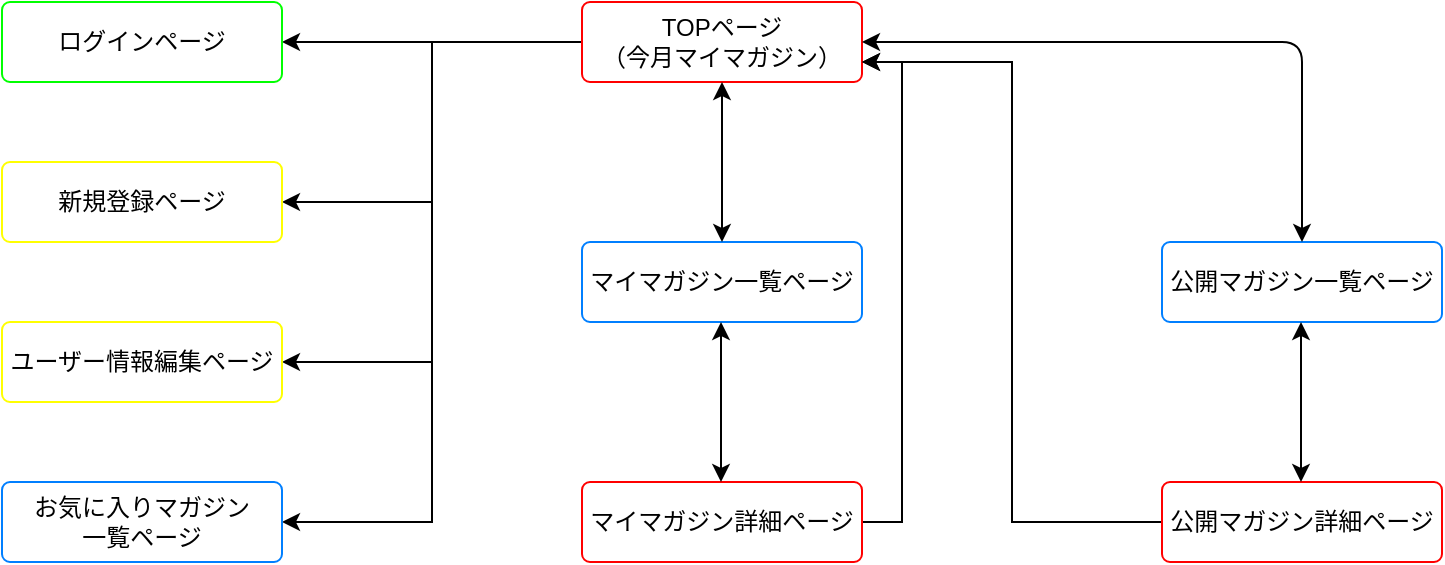 <mxfile version="13.10.0" type="embed">
    <diagram id="IOnKFOcIGmvlzRxNLa0g" name="ページ1">
        <mxGraphModel dx="1378" dy="815" grid="1" gridSize="10" guides="1" tooltips="1" connect="1" arrows="1" fold="1" page="1" pageScale="1" pageWidth="827" pageHeight="1169" math="0" shadow="0">
            <root>
                <mxCell id="0"/>
                <mxCell id="1" parent="0"/>
                <mxCell id="34" style="edgeStyle=orthogonalEdgeStyle;rounded=0;orthogonalLoop=1;jettySize=auto;html=1;entryX=1;entryY=0.5;entryDx=0;entryDy=0;" edge="1" parent="1" source="18" target="24">
                    <mxGeometry relative="1" as="geometry"/>
                </mxCell>
                <mxCell id="35" style="edgeStyle=orthogonalEdgeStyle;rounded=0;orthogonalLoop=1;jettySize=auto;html=1;exitX=0;exitY=0.5;exitDx=0;exitDy=0;entryX=1;entryY=0.5;entryDx=0;entryDy=0;" edge="1" parent="1" source="18" target="26">
                    <mxGeometry relative="1" as="geometry"/>
                </mxCell>
                <mxCell id="36" style="edgeStyle=orthogonalEdgeStyle;rounded=0;orthogonalLoop=1;jettySize=auto;html=1;exitX=0;exitY=0.5;exitDx=0;exitDy=0;entryX=1;entryY=0.5;entryDx=0;entryDy=0;" edge="1" parent="1" source="18" target="25">
                    <mxGeometry relative="1" as="geometry"/>
                </mxCell>
                <mxCell id="41" style="edgeStyle=orthogonalEdgeStyle;rounded=0;orthogonalLoop=1;jettySize=auto;html=1;exitX=0;exitY=0.5;exitDx=0;exitDy=0;entryX=1;entryY=0.5;entryDx=0;entryDy=0;" edge="1" parent="1" source="18" target="23">
                    <mxGeometry relative="1" as="geometry"/>
                </mxCell>
                <mxCell id="18" value="TOPページ&lt;br&gt;（今月マイマガジン）" style="rounded=1;arcSize=10;whiteSpace=wrap;html=1;align=center;strokeColor=#FF0000;" vertex="1" parent="1">
                    <mxGeometry x="310" y="40" width="140" height="40" as="geometry"/>
                </mxCell>
                <mxCell id="19" value="マイマガジン一覧ページ" style="rounded=1;arcSize=10;whiteSpace=wrap;html=1;align=center;strokeColor=#007FFF;" vertex="1" parent="1">
                    <mxGeometry x="310" y="160" width="140" height="40" as="geometry"/>
                </mxCell>
                <mxCell id="37" style="edgeStyle=orthogonalEdgeStyle;rounded=0;orthogonalLoop=1;jettySize=auto;html=1;exitX=1;exitY=0.5;exitDx=0;exitDy=0;entryX=1;entryY=0.75;entryDx=0;entryDy=0;" edge="1" parent="1" source="20" target="18">
                    <mxGeometry relative="1" as="geometry"/>
                </mxCell>
                <mxCell id="20" value="マイマガジン詳細ページ" style="rounded=1;arcSize=10;whiteSpace=wrap;html=1;align=center;strokeColor=#FF0000;" vertex="1" parent="1">
                    <mxGeometry x="310" y="280" width="140" height="40" as="geometry"/>
                </mxCell>
                <mxCell id="21" value="公開マガジン一覧ページ" style="rounded=1;arcSize=10;whiteSpace=wrap;html=1;align=center;strokeColor=#007FFF;" vertex="1" parent="1">
                    <mxGeometry x="600" y="160" width="140" height="40" as="geometry"/>
                </mxCell>
                <mxCell id="38" style="edgeStyle=orthogonalEdgeStyle;rounded=0;orthogonalLoop=1;jettySize=auto;html=1;exitX=0;exitY=0.5;exitDx=0;exitDy=0;entryX=1;entryY=0.75;entryDx=0;entryDy=0;" edge="1" parent="1" source="22" target="18">
                    <mxGeometry relative="1" as="geometry"/>
                </mxCell>
                <mxCell id="22" value="公開マガジン詳細ページ" style="rounded=1;arcSize=10;whiteSpace=wrap;html=1;align=center;strokeColor=#FF0000;" vertex="1" parent="1">
                    <mxGeometry x="600" y="280" width="140" height="40" as="geometry"/>
                </mxCell>
                <mxCell id="23" value="ログインページ" style="rounded=1;arcSize=10;whiteSpace=wrap;html=1;align=center;strokeColor=#00FF00;" vertex="1" parent="1">
                    <mxGeometry x="20" y="40" width="140" height="40" as="geometry"/>
                </mxCell>
                <mxCell id="24" value="新規登録ページ" style="rounded=1;arcSize=10;whiteSpace=wrap;html=1;align=center;strokeColor=#FFFF00;" vertex="1" parent="1">
                    <mxGeometry x="20" y="120" width="140" height="40" as="geometry"/>
                </mxCell>
                <mxCell id="25" value="お気に入りマガジン&lt;br&gt;一覧ページ" style="rounded=1;arcSize=10;whiteSpace=wrap;html=1;align=center;strokeColor=#007FFF;" vertex="1" parent="1">
                    <mxGeometry x="20" y="280" width="140" height="40" as="geometry"/>
                </mxCell>
                <mxCell id="26" value="ユーザー情報編集ページ" style="rounded=1;arcSize=10;whiteSpace=wrap;html=1;align=center;strokeColor=#FFFF00;" vertex="1" parent="1">
                    <mxGeometry x="20" y="200" width="140" height="40" as="geometry"/>
                </mxCell>
                <mxCell id="28" value="" style="endArrow=classic;startArrow=classic;html=1;exitX=0.5;exitY=0;exitDx=0;exitDy=0;edgeStyle=orthogonalEdgeStyle;" edge="1" parent="1" source="19">
                    <mxGeometry width="50" height="50" relative="1" as="geometry">
                        <mxPoint x="330" y="130" as="sourcePoint"/>
                        <mxPoint x="380" y="80" as="targetPoint"/>
                    </mxGeometry>
                </mxCell>
                <mxCell id="30" value="" style="endArrow=classic;startArrow=classic;html=1;exitX=0.5;exitY=0;exitDx=0;exitDy=0;edgeStyle=orthogonalEdgeStyle;" edge="1" parent="1">
                    <mxGeometry width="50" height="50" relative="1" as="geometry">
                        <mxPoint x="379.5" y="280" as="sourcePoint"/>
                        <mxPoint x="379.5" y="200" as="targetPoint"/>
                    </mxGeometry>
                </mxCell>
                <mxCell id="31" value="" style="endArrow=classic;startArrow=classic;html=1;exitX=0.5;exitY=0;exitDx=0;exitDy=0;edgeStyle=orthogonalEdgeStyle;entryX=1;entryY=0.5;entryDx=0;entryDy=0;" edge="1" parent="1" source="21" target="18">
                    <mxGeometry width="50" height="50" relative="1" as="geometry">
                        <mxPoint x="400" y="180" as="sourcePoint"/>
                        <mxPoint x="400" y="100" as="targetPoint"/>
                    </mxGeometry>
                </mxCell>
                <mxCell id="32" value="" style="endArrow=classic;startArrow=classic;html=1;exitX=0.5;exitY=0;exitDx=0;exitDy=0;edgeStyle=orthogonalEdgeStyle;" edge="1" parent="1">
                    <mxGeometry width="50" height="50" relative="1" as="geometry">
                        <mxPoint x="669.5" y="280" as="sourcePoint"/>
                        <mxPoint x="669.5" y="200" as="targetPoint"/>
                    </mxGeometry>
                </mxCell>
            </root>
        </mxGraphModel>
    </diagram>
</mxfile>